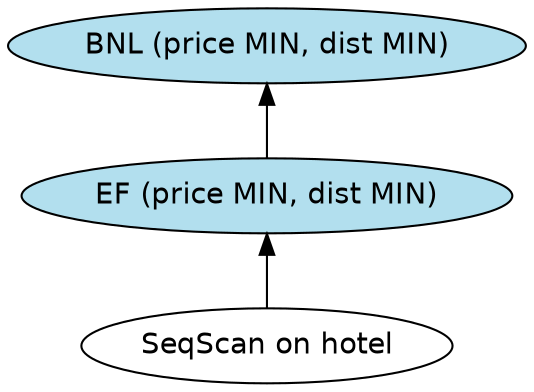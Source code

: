 digraph "bnl-ef" {
	graph [	fontname = "Helvetica",
		fontsize = 10,
		size = "6,6" ];
	node [	fontname = "Helvetica" ];

	BNL [ label="BNL (price MIN, dist MIN)", fillcolor=lightblue2, style=filled ];
	EF [ label="EF (price MIN, dist MIN)", fillcolor=lightblue2, style=filled ];

	BNL -> EF [ dir=back ];
	EF -> "SeqScan on hotel" [ dir=back ];
}